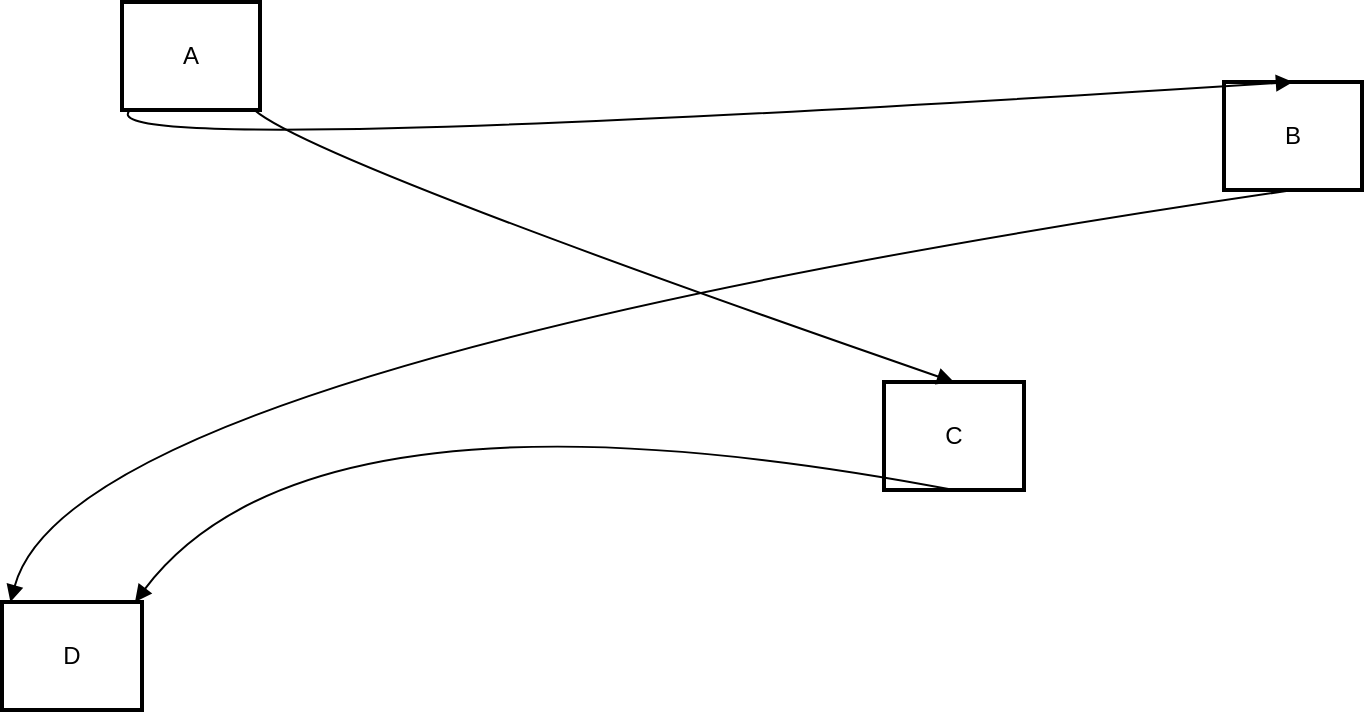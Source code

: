 <mxfile version="26.0.16">
  <diagram name="Page-1" id="sEf4sk3wwNkz5BZjkVHa">
    <mxGraphModel dx="1276" dy="543" grid="1" gridSize="10" guides="1" tooltips="1" connect="1" arrows="1" fold="1" page="1" pageScale="1" pageWidth="1169" pageHeight="827" math="0" shadow="0">
      <root>
        <mxCell id="0" />
        <mxCell id="1" parent="0" />
        <mxCell id="1PnqO76EX2JIDrIzQUJ2-1" value="A" style="whiteSpace=wrap;strokeWidth=2;" vertex="1" parent="1">
          <mxGeometry x="319" y="60" width="69" height="54" as="geometry" />
        </mxCell>
        <mxCell id="1PnqO76EX2JIDrIzQUJ2-2" value="B" style="whiteSpace=wrap;strokeWidth=2;" vertex="1" parent="1">
          <mxGeometry x="870" y="100" width="69" height="54" as="geometry" />
        </mxCell>
        <mxCell id="1PnqO76EX2JIDrIzQUJ2-3" value="C" style="whiteSpace=wrap;strokeWidth=2;" vertex="1" parent="1">
          <mxGeometry x="700" y="250" width="70" height="54" as="geometry" />
        </mxCell>
        <mxCell id="1PnqO76EX2JIDrIzQUJ2-4" value="D" style="whiteSpace=wrap;strokeWidth=2;" vertex="1" parent="1">
          <mxGeometry x="259" y="360" width="70" height="54" as="geometry" />
        </mxCell>
        <mxCell id="1PnqO76EX2JIDrIzQUJ2-5" value="" style="curved=1;startArrow=none;endArrow=block;exitX=0.06;exitY=1;entryX=0.5;entryY=0;rounded=0;" edge="1" parent="1" source="1PnqO76EX2JIDrIzQUJ2-1" target="1PnqO76EX2JIDrIzQUJ2-2">
          <mxGeometry relative="1" as="geometry">
            <Array as="points">
              <mxPoint x="295" y="139" />
            </Array>
          </mxGeometry>
        </mxCell>
        <mxCell id="1PnqO76EX2JIDrIzQUJ2-6" value="" style="curved=1;startArrow=none;endArrow=block;exitX=0.96;exitY=1;entryX=0.5;entryY=0;rounded=0;" edge="1" parent="1" source="1PnqO76EX2JIDrIzQUJ2-1" target="1PnqO76EX2JIDrIzQUJ2-3">
          <mxGeometry relative="1" as="geometry">
            <Array as="points">
              <mxPoint x="414" y="139" />
            </Array>
          </mxGeometry>
        </mxCell>
        <mxCell id="1PnqO76EX2JIDrIzQUJ2-7" value="" style="curved=1;startArrow=none;endArrow=block;exitX=0.5;exitY=1;entryX=0.06;entryY=0;rounded=0;" edge="1" parent="1" source="1PnqO76EX2JIDrIzQUJ2-2" target="1PnqO76EX2JIDrIzQUJ2-4">
          <mxGeometry relative="1" as="geometry">
            <Array as="points">
              <mxPoint x="295" y="243" />
            </Array>
          </mxGeometry>
        </mxCell>
        <mxCell id="1PnqO76EX2JIDrIzQUJ2-8" value="" style="curved=1;startArrow=none;endArrow=block;exitX=0.5;exitY=1;entryX=0.95;entryY=0;rounded=0;" edge="1" parent="1" source="1PnqO76EX2JIDrIzQUJ2-3" target="1PnqO76EX2JIDrIzQUJ2-4">
          <mxGeometry relative="1" as="geometry">
            <Array as="points">
              <mxPoint x="414" y="243" />
            </Array>
          </mxGeometry>
        </mxCell>
      </root>
    </mxGraphModel>
  </diagram>
</mxfile>
